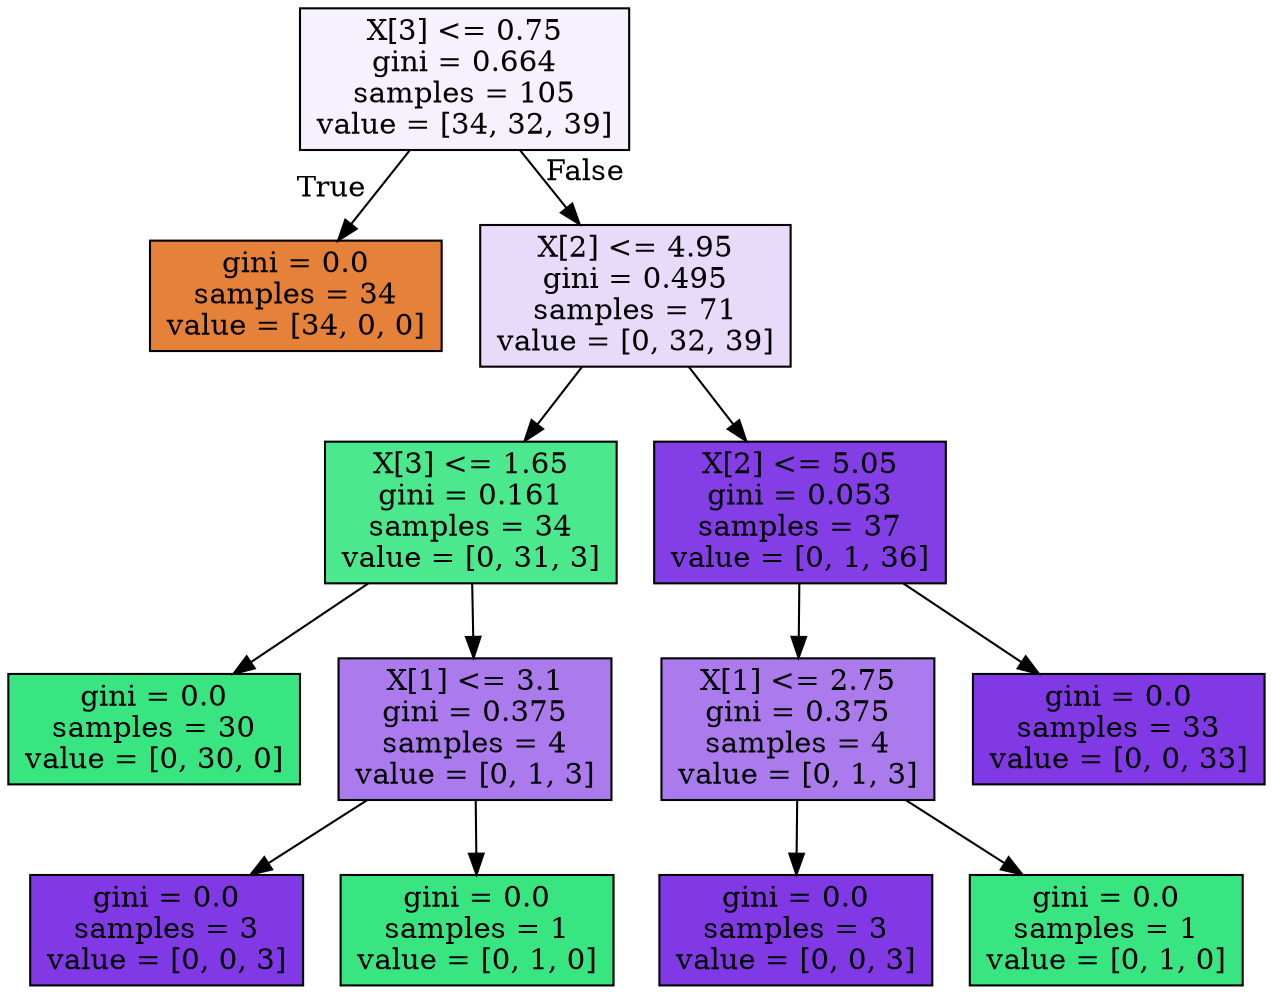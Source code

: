 digraph Tree {
node [shape=box, style="filled", color="black"] ;
0 [label="X[3] <= 0.75\ngini = 0.664\nsamples = 105\nvalue = [34, 32, 39]", fillcolor="#f6f1fd"] ;
1 [label="gini = 0.0\nsamples = 34\nvalue = [34, 0, 0]", fillcolor="#e58139"] ;
0 -> 1 [labeldistance=2.5, labelangle=45, headlabel="True"] ;
2 [label="X[2] <= 4.95\ngini = 0.495\nsamples = 71\nvalue = [0, 32, 39]", fillcolor="#e8dbfa"] ;
0 -> 2 [labeldistance=2.5, labelangle=-45, headlabel="False"] ;
3 [label="X[3] <= 1.65\ngini = 0.161\nsamples = 34\nvalue = [0, 31, 3]", fillcolor="#4ce88d"] ;
2 -> 3 ;
4 [label="gini = 0.0\nsamples = 30\nvalue = [0, 30, 0]", fillcolor="#39e581"] ;
3 -> 4 ;
5 [label="X[1] <= 3.1\ngini = 0.375\nsamples = 4\nvalue = [0, 1, 3]", fillcolor="#ab7bee"] ;
3 -> 5 ;
6 [label="gini = 0.0\nsamples = 3\nvalue = [0, 0, 3]", fillcolor="#8139e5"] ;
5 -> 6 ;
7 [label="gini = 0.0\nsamples = 1\nvalue = [0, 1, 0]", fillcolor="#39e581"] ;
5 -> 7 ;
8 [label="X[2] <= 5.05\ngini = 0.053\nsamples = 37\nvalue = [0, 1, 36]", fillcolor="#843ee6"] ;
2 -> 8 ;
9 [label="X[1] <= 2.75\ngini = 0.375\nsamples = 4\nvalue = [0, 1, 3]", fillcolor="#ab7bee"] ;
8 -> 9 ;
10 [label="gini = 0.0\nsamples = 3\nvalue = [0, 0, 3]", fillcolor="#8139e5"] ;
9 -> 10 ;
11 [label="gini = 0.0\nsamples = 1\nvalue = [0, 1, 0]", fillcolor="#39e581"] ;
9 -> 11 ;
12 [label="gini = 0.0\nsamples = 33\nvalue = [0, 0, 33]", fillcolor="#8139e5"] ;
8 -> 12 ;
}